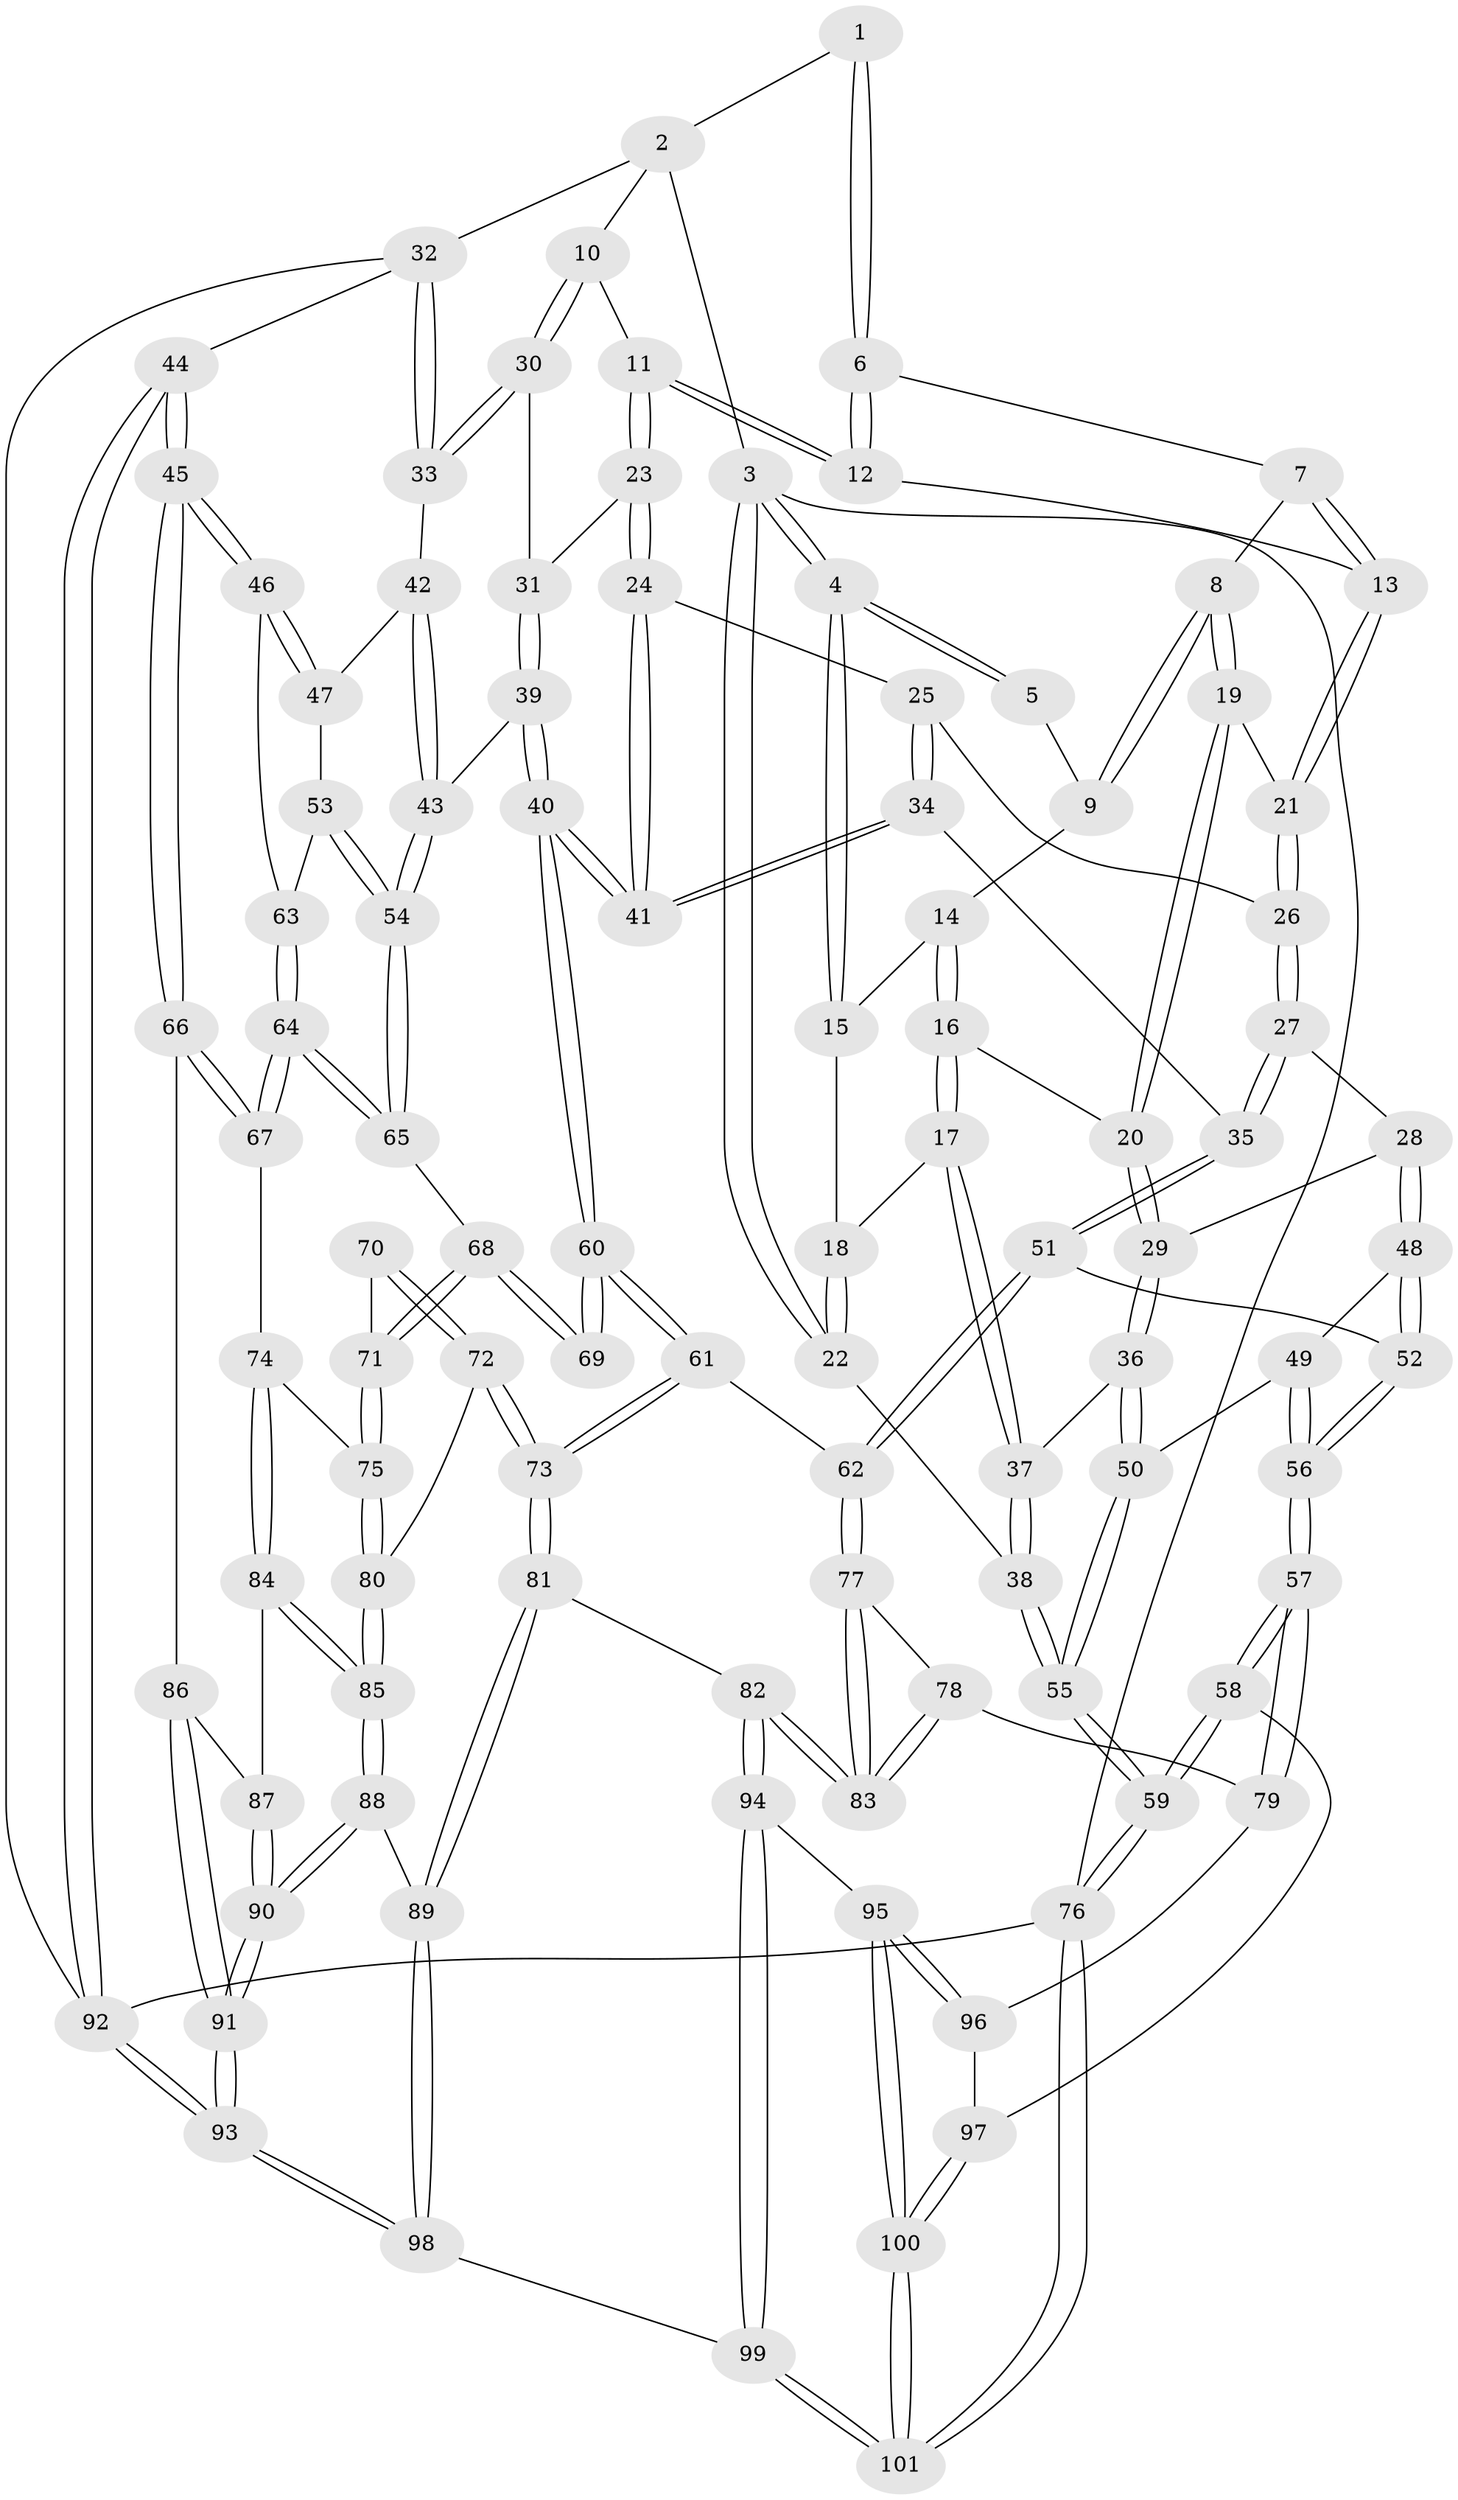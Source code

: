 // coarse degree distribution, {3: 0.225, 5: 0.3, 4: 0.3, 2: 0.025, 7: 0.05, 9: 0.025, 6: 0.075}
// Generated by graph-tools (version 1.1) at 2025/04/03/04/25 22:04:25]
// undirected, 101 vertices, 249 edges
graph export_dot {
graph [start="1"]
  node [color=gray90,style=filled];
  1 [pos="+0.3934998027851417+0"];
  2 [pos="+0.7753062158566557+0"];
  3 [pos="+0+0"];
  4 [pos="+0+0"];
  5 [pos="+0.1068045472996935+0"];
  6 [pos="+0.4003871248449603+0"];
  7 [pos="+0.34406291510162057+0.01634018337049472"];
  8 [pos="+0.24282027212826832+0.10583551990458348"];
  9 [pos="+0.18920091208838308+0.06984283832275401"];
  10 [pos="+0.7703520445398859+0.11105399576909994"];
  11 [pos="+0.5873663923791905+0.16752588263857174"];
  12 [pos="+0.5423093275012826+0.1418408940675032"];
  13 [pos="+0.381644497268229+0.17686396526401665"];
  14 [pos="+0.12444669010547872+0.10502117802747166"];
  15 [pos="+0.054746522566936386+0.08448630148239408"];
  16 [pos="+0.1453318151243059+0.24036813264496198"];
  17 [pos="+0.07423284884246174+0.251999720142142"];
  18 [pos="+0.04841930269486518+0.15598470163961706"];
  19 [pos="+0.25249721291227045+0.16990108701028714"];
  20 [pos="+0.1569669776518994+0.24291720707667175"];
  21 [pos="+0.34592429988615886+0.2094056430157637"];
  22 [pos="+0+0.16620052914834393"];
  23 [pos="+0.5645798446296966+0.24273870862339963"];
  24 [pos="+0.5406972786879829+0.2903452367454295"];
  25 [pos="+0.4203846870759173+0.28854160832503084"];
  26 [pos="+0.3462024808999445+0.2121435500222649"];
  27 [pos="+0.28558562531870507+0.3579184901842688"];
  28 [pos="+0.2642264893777063+0.3535062697280146"];
  29 [pos="+0.2050229119633971+0.3214696044942563"];
  30 [pos="+0.8246929045120387+0.16419923510017237"];
  31 [pos="+0.6739585851891945+0.343949353899559"];
  32 [pos="+1+0.23375916345792633"];
  33 [pos="+0.8634788921924001+0.1945039955611765"];
  34 [pos="+0.3855714961089586+0.3604136616932274"];
  35 [pos="+0.31044233203151844+0.3853775891416146"];
  36 [pos="+0.12214837836054973+0.40522357583663976"];
  37 [pos="+0.037337665457538916+0.2770266725169551"];
  38 [pos="+0+0.35064274043904514"];
  39 [pos="+0.6754180748218767+0.42976078947206614"];
  40 [pos="+0.5445677518330366+0.44426196439864973"];
  41 [pos="+0.5366634722728492+0.41777639763708446"];
  42 [pos="+0.8368366553529045+0.29275529128975886"];
  43 [pos="+0.7224738656057527+0.4416415033564589"];
  44 [pos="+1+0.5918107988117346"];
  45 [pos="+1+0.5976732619511943"];
  46 [pos="+0.9045806347811607+0.46152222750367716"];
  47 [pos="+0.8716079902047967+0.4089133600309834"];
  48 [pos="+0.18220283479332217+0.44579046869968764"];
  49 [pos="+0.12795822119835995+0.4185793381382444"];
  50 [pos="+0.12181853468615028+0.40714079061100883"];
  51 [pos="+0.32982711429355577+0.5187990861958721"];
  52 [pos="+0.21306983198782337+0.515454776566769"];
  53 [pos="+0.8048582177860358+0.4651041748270797"];
  54 [pos="+0.7375448375431982+0.4685326389884907"];
  55 [pos="+0+0.493444950088235"];
  56 [pos="+0.08480511248648848+0.5918370901900638"];
  57 [pos="+0.003290288620814542+0.6735066250850461"];
  58 [pos="+0+0.693344348584414"];
  59 [pos="+0+0.7031107182265799"];
  60 [pos="+0.5332695235110115+0.47036244774368446"];
  61 [pos="+0.42173747094015435+0.5734710672197639"];
  62 [pos="+0.38346466466000617+0.5748940528393595"];
  63 [pos="+0.8466484998894392+0.4793101405279278"];
  64 [pos="+0.8285126840737047+0.5571496560992311"];
  65 [pos="+0.7417362820501121+0.49620896371116974"];
  66 [pos="+1+0.6351975904011075"];
  67 [pos="+0.8834106489594146+0.6230928462355044"];
  68 [pos="+0.7134060923948979+0.554388321367112"];
  69 [pos="+0.562224597861673+0.500168544142106"];
  70 [pos="+0.5939966086470765+0.5425135572275244"];
  71 [pos="+0.7001435686448101+0.6079369741885225"];
  72 [pos="+0.6181444310476778+0.6982525576710666"];
  73 [pos="+0.5399664298528+0.7140984519523946"];
  74 [pos="+0.7876090431742581+0.6615359261841248"];
  75 [pos="+0.7048460063287261+0.6476154940555013"];
  76 [pos="+0+1"];
  77 [pos="+0.37463764148943496+0.587262582611665"];
  78 [pos="+0.2793631947308724+0.6880375025683112"];
  79 [pos="+0.2402519446302021+0.7164134755263336"];
  80 [pos="+0.6440120911015775+0.6983805635947673"];
  81 [pos="+0.5071834517034557+0.8110058445306766"];
  82 [pos="+0.43593547356810286+0.8415264208367645"];
  83 [pos="+0.40807762315181373+0.7929347860442368"];
  84 [pos="+0.7897709913851051+0.7447528859541598"];
  85 [pos="+0.7063462870185419+0.8129417070486228"];
  86 [pos="+0.9500518598793548+0.7230838055966462"];
  87 [pos="+0.8337063090532368+0.781772747784015"];
  88 [pos="+0.7080817266964722+0.8361702179917656"];
  89 [pos="+0.5956995272244381+0.8976444995669586"];
  90 [pos="+0.8076470989873116+0.9088965700613268"];
  91 [pos="+0.8770112382436861+1"];
  92 [pos="+1+1"];
  93 [pos="+0.9837626634884648+1"];
  94 [pos="+0.38472473599484314+0.8919834342101972"];
  95 [pos="+0.3616142142133637+0.8841140485594517"];
  96 [pos="+0.2629872276055298+0.793255330997813"];
  97 [pos="+0.18494875185606896+0.8919786953784369"];
  98 [pos="+0.5965762640520327+1"];
  99 [pos="+0.4373211346702109+1"];
  100 [pos="+0.19429644595975942+0.9570618070769291"];
  101 [pos="+0.055224527914833024+1"];
  1 -- 2;
  1 -- 6;
  1 -- 6;
  2 -- 3;
  2 -- 10;
  2 -- 32;
  3 -- 4;
  3 -- 4;
  3 -- 22;
  3 -- 22;
  3 -- 76;
  4 -- 5;
  4 -- 5;
  4 -- 15;
  4 -- 15;
  5 -- 9;
  6 -- 7;
  6 -- 12;
  6 -- 12;
  7 -- 8;
  7 -- 13;
  7 -- 13;
  8 -- 9;
  8 -- 9;
  8 -- 19;
  8 -- 19;
  9 -- 14;
  10 -- 11;
  10 -- 30;
  10 -- 30;
  11 -- 12;
  11 -- 12;
  11 -- 23;
  11 -- 23;
  12 -- 13;
  13 -- 21;
  13 -- 21;
  14 -- 15;
  14 -- 16;
  14 -- 16;
  15 -- 18;
  16 -- 17;
  16 -- 17;
  16 -- 20;
  17 -- 18;
  17 -- 37;
  17 -- 37;
  18 -- 22;
  18 -- 22;
  19 -- 20;
  19 -- 20;
  19 -- 21;
  20 -- 29;
  20 -- 29;
  21 -- 26;
  21 -- 26;
  22 -- 38;
  23 -- 24;
  23 -- 24;
  23 -- 31;
  24 -- 25;
  24 -- 41;
  24 -- 41;
  25 -- 26;
  25 -- 34;
  25 -- 34;
  26 -- 27;
  26 -- 27;
  27 -- 28;
  27 -- 35;
  27 -- 35;
  28 -- 29;
  28 -- 48;
  28 -- 48;
  29 -- 36;
  29 -- 36;
  30 -- 31;
  30 -- 33;
  30 -- 33;
  31 -- 39;
  31 -- 39;
  32 -- 33;
  32 -- 33;
  32 -- 44;
  32 -- 92;
  33 -- 42;
  34 -- 35;
  34 -- 41;
  34 -- 41;
  35 -- 51;
  35 -- 51;
  36 -- 37;
  36 -- 50;
  36 -- 50;
  37 -- 38;
  37 -- 38;
  38 -- 55;
  38 -- 55;
  39 -- 40;
  39 -- 40;
  39 -- 43;
  40 -- 41;
  40 -- 41;
  40 -- 60;
  40 -- 60;
  42 -- 43;
  42 -- 43;
  42 -- 47;
  43 -- 54;
  43 -- 54;
  44 -- 45;
  44 -- 45;
  44 -- 92;
  44 -- 92;
  45 -- 46;
  45 -- 46;
  45 -- 66;
  45 -- 66;
  46 -- 47;
  46 -- 47;
  46 -- 63;
  47 -- 53;
  48 -- 49;
  48 -- 52;
  48 -- 52;
  49 -- 50;
  49 -- 56;
  49 -- 56;
  50 -- 55;
  50 -- 55;
  51 -- 52;
  51 -- 62;
  51 -- 62;
  52 -- 56;
  52 -- 56;
  53 -- 54;
  53 -- 54;
  53 -- 63;
  54 -- 65;
  54 -- 65;
  55 -- 59;
  55 -- 59;
  56 -- 57;
  56 -- 57;
  57 -- 58;
  57 -- 58;
  57 -- 79;
  57 -- 79;
  58 -- 59;
  58 -- 59;
  58 -- 97;
  59 -- 76;
  59 -- 76;
  60 -- 61;
  60 -- 61;
  60 -- 69;
  60 -- 69;
  61 -- 62;
  61 -- 73;
  61 -- 73;
  62 -- 77;
  62 -- 77;
  63 -- 64;
  63 -- 64;
  64 -- 65;
  64 -- 65;
  64 -- 67;
  64 -- 67;
  65 -- 68;
  66 -- 67;
  66 -- 67;
  66 -- 86;
  67 -- 74;
  68 -- 69;
  68 -- 69;
  68 -- 71;
  68 -- 71;
  70 -- 71;
  70 -- 72;
  70 -- 72;
  71 -- 75;
  71 -- 75;
  72 -- 73;
  72 -- 73;
  72 -- 80;
  73 -- 81;
  73 -- 81;
  74 -- 75;
  74 -- 84;
  74 -- 84;
  75 -- 80;
  75 -- 80;
  76 -- 101;
  76 -- 101;
  76 -- 92;
  77 -- 78;
  77 -- 83;
  77 -- 83;
  78 -- 79;
  78 -- 83;
  78 -- 83;
  79 -- 96;
  80 -- 85;
  80 -- 85;
  81 -- 82;
  81 -- 89;
  81 -- 89;
  82 -- 83;
  82 -- 83;
  82 -- 94;
  82 -- 94;
  84 -- 85;
  84 -- 85;
  84 -- 87;
  85 -- 88;
  85 -- 88;
  86 -- 87;
  86 -- 91;
  86 -- 91;
  87 -- 90;
  87 -- 90;
  88 -- 89;
  88 -- 90;
  88 -- 90;
  89 -- 98;
  89 -- 98;
  90 -- 91;
  90 -- 91;
  91 -- 93;
  91 -- 93;
  92 -- 93;
  92 -- 93;
  93 -- 98;
  93 -- 98;
  94 -- 95;
  94 -- 99;
  94 -- 99;
  95 -- 96;
  95 -- 96;
  95 -- 100;
  95 -- 100;
  96 -- 97;
  97 -- 100;
  97 -- 100;
  98 -- 99;
  99 -- 101;
  99 -- 101;
  100 -- 101;
  100 -- 101;
}
